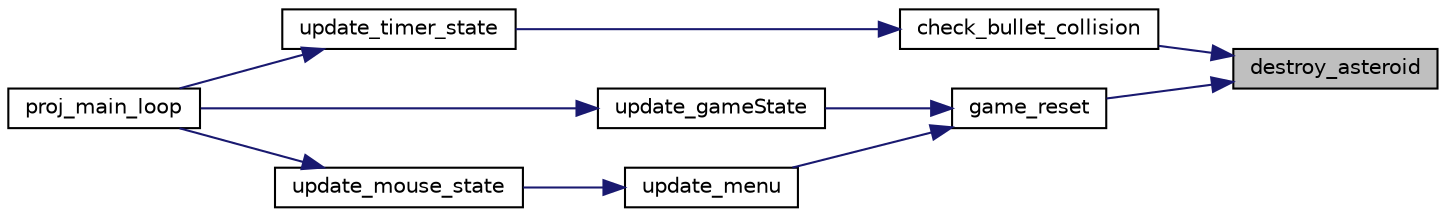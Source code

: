 digraph "destroy_asteroid"
{
 // LATEX_PDF_SIZE
  edge [fontname="Helvetica",fontsize="10",labelfontname="Helvetica",labelfontsize="10"];
  node [fontname="Helvetica",fontsize="10",shape=record];
  rankdir="RL";
  Node1 [label="destroy_asteroid",height=0.2,width=0.4,color="black", fillcolor="grey75", style="filled", fontcolor="black",tooltip="Destroys the asteroid."];
  Node1 -> Node2 [dir="back",color="midnightblue",fontsize="10",style="solid"];
  Node2 [label="check_bullet_collision",height=0.2,width=0.4,color="black", fillcolor="white", style="filled",URL="$group__bullet.html#ga382a297cb513f604c8454b568483bbcf",tooltip="Checks if the bullet collides with a asteroid."];
  Node2 -> Node3 [dir="back",color="midnightblue",fontsize="10",style="solid"];
  Node3 [label="update_timer_state",height=0.2,width=0.4,color="black", fillcolor="white", style="filled",URL="$game_8c.html#a2e7983abedd3fae94a24b4775a97210f",tooltip="Actions to perform whenever a timer interrupt occurs."];
  Node3 -> Node4 [dir="back",color="midnightblue",fontsize="10",style="solid"];
  Node4 [label="proj_main_loop",height=0.2,width=0.4,color="black", fillcolor="white", style="filled",URL="$main_8c.html#a2a16f651eccbd248e1ad3b3b924b143b",tooltip=" "];
  Node1 -> Node5 [dir="back",color="midnightblue",fontsize="10",style="solid"];
  Node5 [label="game_reset",height=0.2,width=0.4,color="black", fillcolor="white", style="filled",URL="$game_8c.html#a1a5640b92afc268e7635f2b57ad1172a",tooltip="Resets the game attributes, like the score, the spaceship position, etc."];
  Node5 -> Node6 [dir="back",color="midnightblue",fontsize="10",style="solid"];
  Node6 [label="update_gameState",height=0.2,width=0.4,color="black", fillcolor="white", style="filled",URL="$game_8c.html#a8752fe09dfb8f14e87756d9cefa5467d",tooltip="Actions to perform whenever a keyboard interrupt occurs."];
  Node6 -> Node4 [dir="back",color="midnightblue",fontsize="10",style="solid"];
  Node5 -> Node7 [dir="back",color="midnightblue",fontsize="10",style="solid"];
  Node7 [label="update_menu",height=0.2,width=0.4,color="black", fillcolor="white", style="filled",URL="$game_8c.html#a04a6d2a31e79c09343524b363d57fe7a",tooltip="Updates the state of the menu."];
  Node7 -> Node8 [dir="back",color="midnightblue",fontsize="10",style="solid"];
  Node8 [label="update_mouse_state",height=0.2,width=0.4,color="black", fillcolor="white", style="filled",URL="$game_8c.html#aa577e78e2462033d486b5d8fa64c7bec",tooltip="Actions to perform whenever a mouse interrupt occurs."];
  Node8 -> Node4 [dir="back",color="midnightblue",fontsize="10",style="solid"];
}
